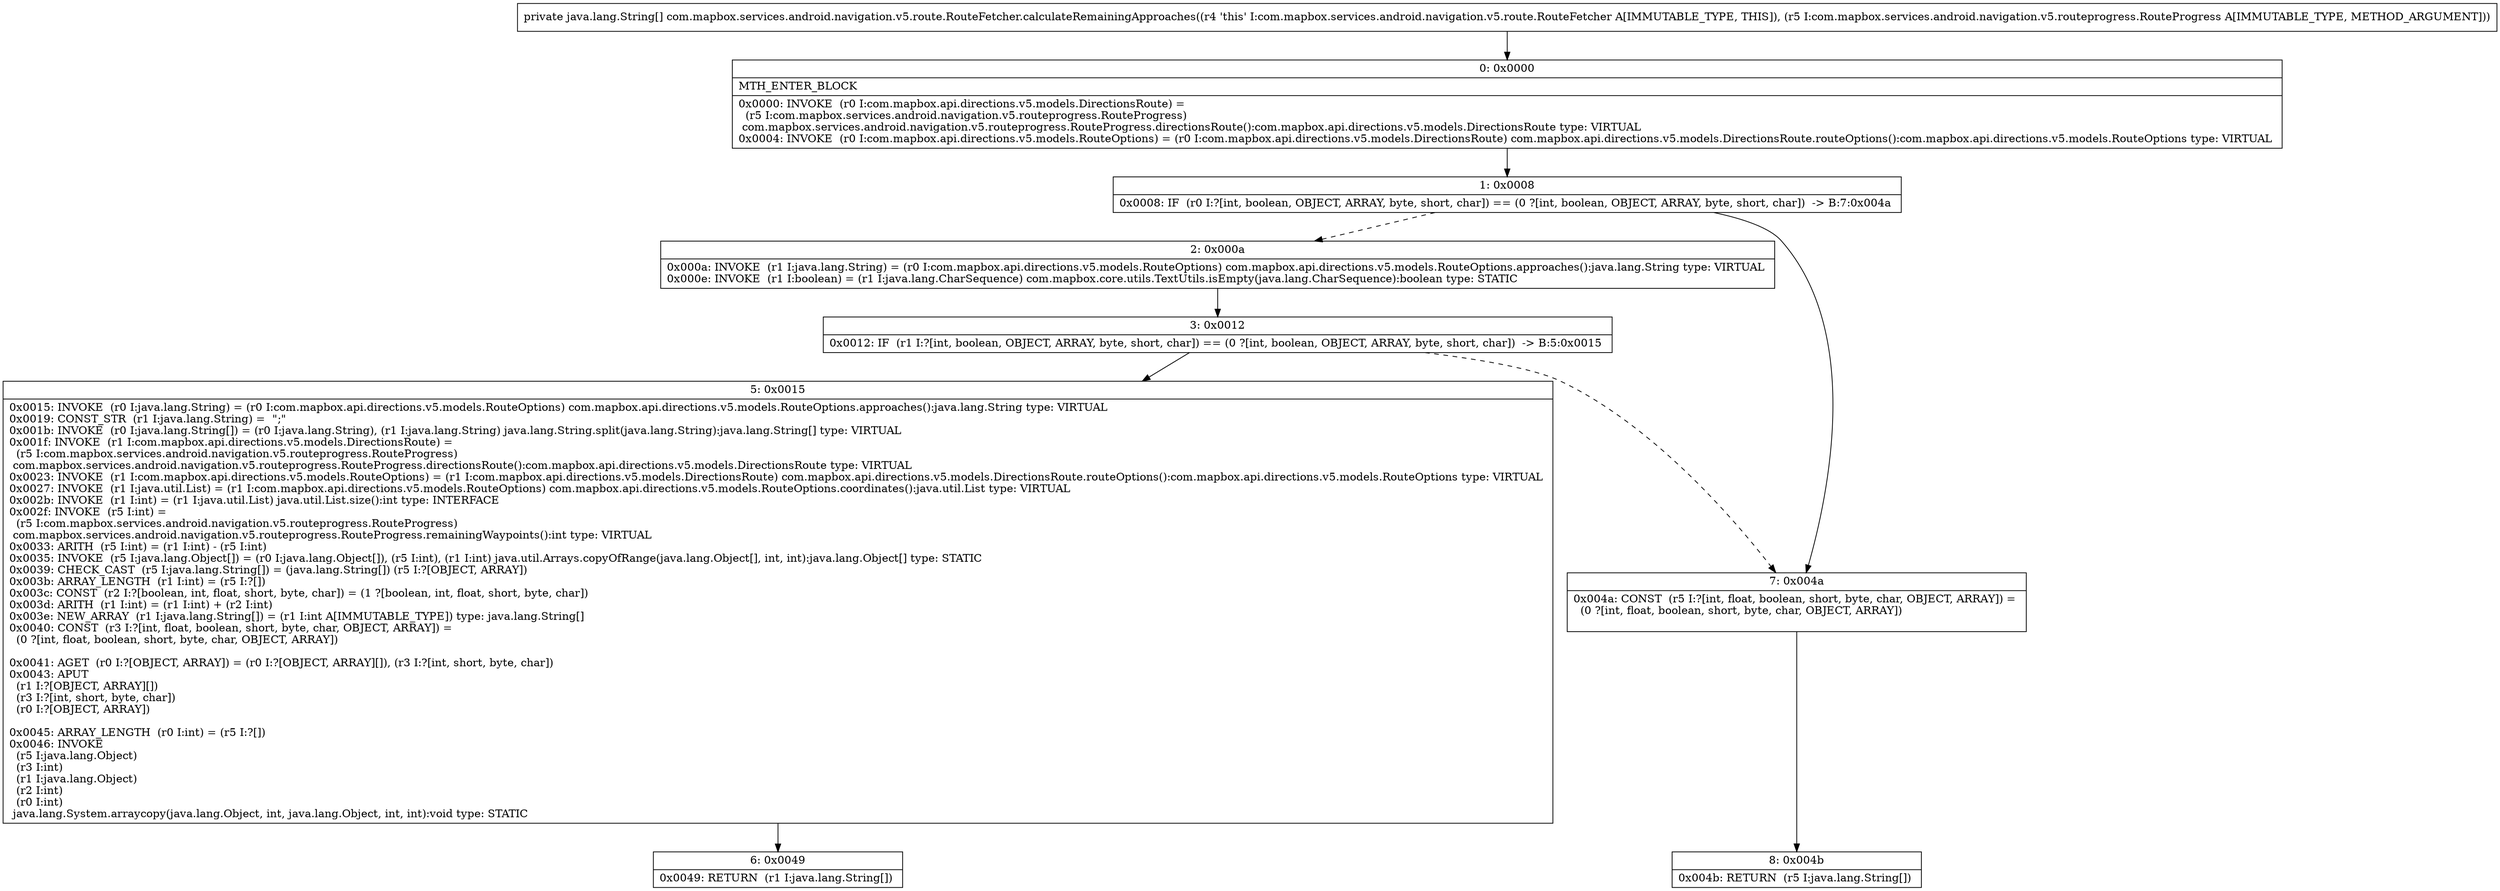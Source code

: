 digraph "CFG forcom.mapbox.services.android.navigation.v5.route.RouteFetcher.calculateRemainingApproaches(Lcom\/mapbox\/services\/android\/navigation\/v5\/routeprogress\/RouteProgress;)[Ljava\/lang\/String;" {
Node_0 [shape=record,label="{0\:\ 0x0000|MTH_ENTER_BLOCK\l|0x0000: INVOKE  (r0 I:com.mapbox.api.directions.v5.models.DirectionsRoute) = \l  (r5 I:com.mapbox.services.android.navigation.v5.routeprogress.RouteProgress)\l com.mapbox.services.android.navigation.v5.routeprogress.RouteProgress.directionsRoute():com.mapbox.api.directions.v5.models.DirectionsRoute type: VIRTUAL \l0x0004: INVOKE  (r0 I:com.mapbox.api.directions.v5.models.RouteOptions) = (r0 I:com.mapbox.api.directions.v5.models.DirectionsRoute) com.mapbox.api.directions.v5.models.DirectionsRoute.routeOptions():com.mapbox.api.directions.v5.models.RouteOptions type: VIRTUAL \l}"];
Node_1 [shape=record,label="{1\:\ 0x0008|0x0008: IF  (r0 I:?[int, boolean, OBJECT, ARRAY, byte, short, char]) == (0 ?[int, boolean, OBJECT, ARRAY, byte, short, char])  \-\> B:7:0x004a \l}"];
Node_2 [shape=record,label="{2\:\ 0x000a|0x000a: INVOKE  (r1 I:java.lang.String) = (r0 I:com.mapbox.api.directions.v5.models.RouteOptions) com.mapbox.api.directions.v5.models.RouteOptions.approaches():java.lang.String type: VIRTUAL \l0x000e: INVOKE  (r1 I:boolean) = (r1 I:java.lang.CharSequence) com.mapbox.core.utils.TextUtils.isEmpty(java.lang.CharSequence):boolean type: STATIC \l}"];
Node_3 [shape=record,label="{3\:\ 0x0012|0x0012: IF  (r1 I:?[int, boolean, OBJECT, ARRAY, byte, short, char]) == (0 ?[int, boolean, OBJECT, ARRAY, byte, short, char])  \-\> B:5:0x0015 \l}"];
Node_5 [shape=record,label="{5\:\ 0x0015|0x0015: INVOKE  (r0 I:java.lang.String) = (r0 I:com.mapbox.api.directions.v5.models.RouteOptions) com.mapbox.api.directions.v5.models.RouteOptions.approaches():java.lang.String type: VIRTUAL \l0x0019: CONST_STR  (r1 I:java.lang.String) =  \";\" \l0x001b: INVOKE  (r0 I:java.lang.String[]) = (r0 I:java.lang.String), (r1 I:java.lang.String) java.lang.String.split(java.lang.String):java.lang.String[] type: VIRTUAL \l0x001f: INVOKE  (r1 I:com.mapbox.api.directions.v5.models.DirectionsRoute) = \l  (r5 I:com.mapbox.services.android.navigation.v5.routeprogress.RouteProgress)\l com.mapbox.services.android.navigation.v5.routeprogress.RouteProgress.directionsRoute():com.mapbox.api.directions.v5.models.DirectionsRoute type: VIRTUAL \l0x0023: INVOKE  (r1 I:com.mapbox.api.directions.v5.models.RouteOptions) = (r1 I:com.mapbox.api.directions.v5.models.DirectionsRoute) com.mapbox.api.directions.v5.models.DirectionsRoute.routeOptions():com.mapbox.api.directions.v5.models.RouteOptions type: VIRTUAL \l0x0027: INVOKE  (r1 I:java.util.List) = (r1 I:com.mapbox.api.directions.v5.models.RouteOptions) com.mapbox.api.directions.v5.models.RouteOptions.coordinates():java.util.List type: VIRTUAL \l0x002b: INVOKE  (r1 I:int) = (r1 I:java.util.List) java.util.List.size():int type: INTERFACE \l0x002f: INVOKE  (r5 I:int) = \l  (r5 I:com.mapbox.services.android.navigation.v5.routeprogress.RouteProgress)\l com.mapbox.services.android.navigation.v5.routeprogress.RouteProgress.remainingWaypoints():int type: VIRTUAL \l0x0033: ARITH  (r5 I:int) = (r1 I:int) \- (r5 I:int) \l0x0035: INVOKE  (r5 I:java.lang.Object[]) = (r0 I:java.lang.Object[]), (r5 I:int), (r1 I:int) java.util.Arrays.copyOfRange(java.lang.Object[], int, int):java.lang.Object[] type: STATIC \l0x0039: CHECK_CAST  (r5 I:java.lang.String[]) = (java.lang.String[]) (r5 I:?[OBJECT, ARRAY]) \l0x003b: ARRAY_LENGTH  (r1 I:int) = (r5 I:?[]) \l0x003c: CONST  (r2 I:?[boolean, int, float, short, byte, char]) = (1 ?[boolean, int, float, short, byte, char]) \l0x003d: ARITH  (r1 I:int) = (r1 I:int) + (r2 I:int) \l0x003e: NEW_ARRAY  (r1 I:java.lang.String[]) = (r1 I:int A[IMMUTABLE_TYPE]) type: java.lang.String[] \l0x0040: CONST  (r3 I:?[int, float, boolean, short, byte, char, OBJECT, ARRAY]) = \l  (0 ?[int, float, boolean, short, byte, char, OBJECT, ARRAY])\l \l0x0041: AGET  (r0 I:?[OBJECT, ARRAY]) = (r0 I:?[OBJECT, ARRAY][]), (r3 I:?[int, short, byte, char]) \l0x0043: APUT  \l  (r1 I:?[OBJECT, ARRAY][])\l  (r3 I:?[int, short, byte, char])\l  (r0 I:?[OBJECT, ARRAY])\l \l0x0045: ARRAY_LENGTH  (r0 I:int) = (r5 I:?[]) \l0x0046: INVOKE  \l  (r5 I:java.lang.Object)\l  (r3 I:int)\l  (r1 I:java.lang.Object)\l  (r2 I:int)\l  (r0 I:int)\l java.lang.System.arraycopy(java.lang.Object, int, java.lang.Object, int, int):void type: STATIC \l}"];
Node_6 [shape=record,label="{6\:\ 0x0049|0x0049: RETURN  (r1 I:java.lang.String[]) \l}"];
Node_7 [shape=record,label="{7\:\ 0x004a|0x004a: CONST  (r5 I:?[int, float, boolean, short, byte, char, OBJECT, ARRAY]) = \l  (0 ?[int, float, boolean, short, byte, char, OBJECT, ARRAY])\l \l}"];
Node_8 [shape=record,label="{8\:\ 0x004b|0x004b: RETURN  (r5 I:java.lang.String[]) \l}"];
MethodNode[shape=record,label="{private java.lang.String[] com.mapbox.services.android.navigation.v5.route.RouteFetcher.calculateRemainingApproaches((r4 'this' I:com.mapbox.services.android.navigation.v5.route.RouteFetcher A[IMMUTABLE_TYPE, THIS]), (r5 I:com.mapbox.services.android.navigation.v5.routeprogress.RouteProgress A[IMMUTABLE_TYPE, METHOD_ARGUMENT])) }"];
MethodNode -> Node_0;
Node_0 -> Node_1;
Node_1 -> Node_2[style=dashed];
Node_1 -> Node_7;
Node_2 -> Node_3;
Node_3 -> Node_5;
Node_3 -> Node_7[style=dashed];
Node_5 -> Node_6;
Node_7 -> Node_8;
}

